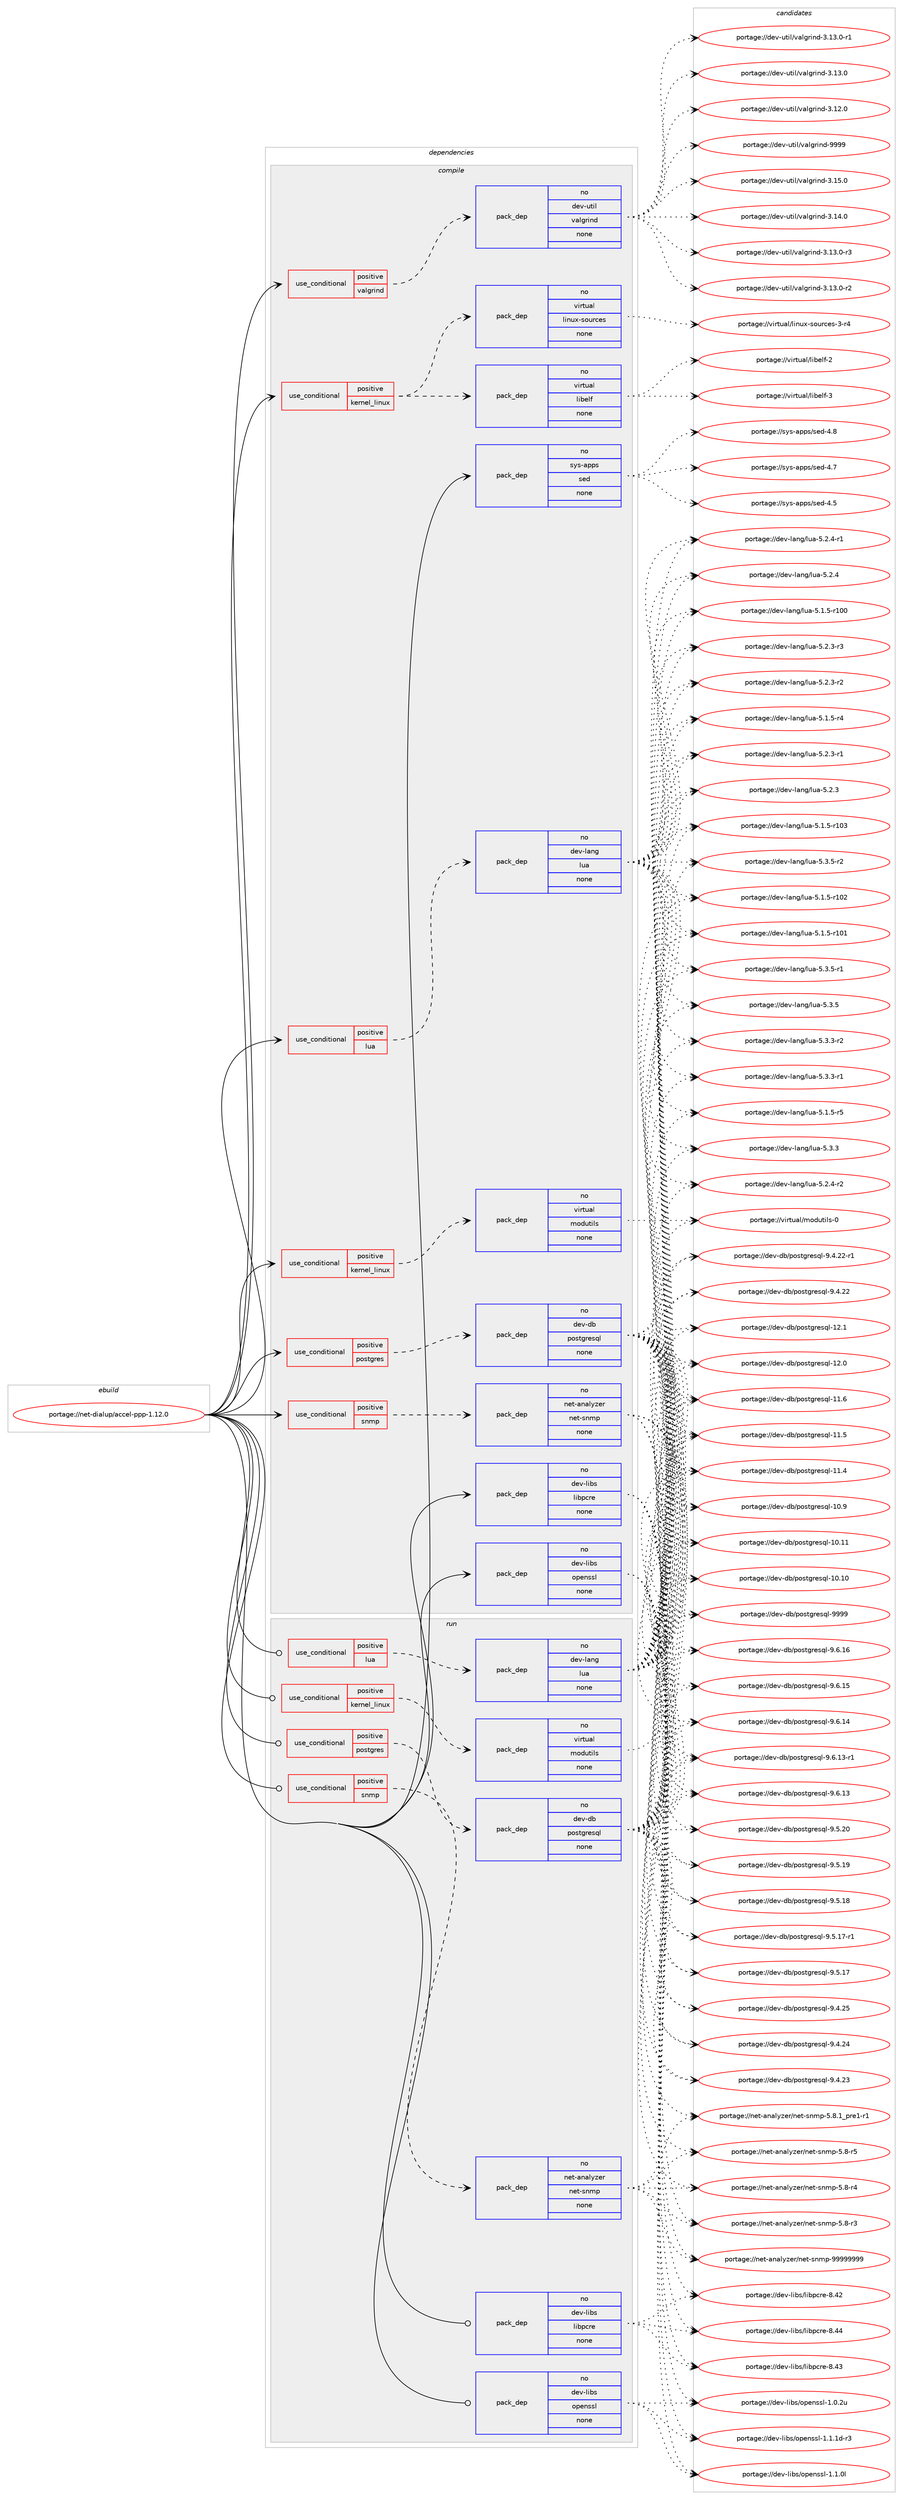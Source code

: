 digraph prolog {

# *************
# Graph options
# *************

newrank=true;
concentrate=true;
compound=true;
graph [rankdir=LR,fontname=Helvetica,fontsize=10,ranksep=1.5];#, ranksep=2.5, nodesep=0.2];
edge  [arrowhead=vee];
node  [fontname=Helvetica,fontsize=10];

# **********
# The ebuild
# **********

subgraph cluster_leftcol {
color=gray;
rank=same;
label=<<i>ebuild</i>>;
id [label="portage://net-dialup/accel-ppp-1.12.0", color=red, width=4, href="../net-dialup/accel-ppp-1.12.0.svg"];
}

# ****************
# The dependencies
# ****************

subgraph cluster_midcol {
color=gray;
label=<<i>dependencies</i>>;
subgraph cluster_compile {
fillcolor="#eeeeee";
style=filled;
label=<<i>compile</i>>;
subgraph cond33317 {
dependency149673 [label=<<TABLE BORDER="0" CELLBORDER="1" CELLSPACING="0" CELLPADDING="4"><TR><TD ROWSPAN="3" CELLPADDING="10">use_conditional</TD></TR><TR><TD>positive</TD></TR><TR><TD>kernel_linux</TD></TR></TABLE>>, shape=none, color=red];
subgraph pack113904 {
dependency149674 [label=<<TABLE BORDER="0" CELLBORDER="1" CELLSPACING="0" CELLPADDING="4" WIDTH="220"><TR><TD ROWSPAN="6" CELLPADDING="30">pack_dep</TD></TR><TR><TD WIDTH="110">no</TD></TR><TR><TD>virtual</TD></TR><TR><TD>linux-sources</TD></TR><TR><TD>none</TD></TR><TR><TD></TD></TR></TABLE>>, shape=none, color=blue];
}
dependency149673:e -> dependency149674:w [weight=20,style="dashed",arrowhead="vee"];
subgraph pack113905 {
dependency149675 [label=<<TABLE BORDER="0" CELLBORDER="1" CELLSPACING="0" CELLPADDING="4" WIDTH="220"><TR><TD ROWSPAN="6" CELLPADDING="30">pack_dep</TD></TR><TR><TD WIDTH="110">no</TD></TR><TR><TD>virtual</TD></TR><TR><TD>libelf</TD></TR><TR><TD>none</TD></TR><TR><TD></TD></TR></TABLE>>, shape=none, color=blue];
}
dependency149673:e -> dependency149675:w [weight=20,style="dashed",arrowhead="vee"];
}
id:e -> dependency149673:w [weight=20,style="solid",arrowhead="vee"];
subgraph cond33318 {
dependency149676 [label=<<TABLE BORDER="0" CELLBORDER="1" CELLSPACING="0" CELLPADDING="4"><TR><TD ROWSPAN="3" CELLPADDING="10">use_conditional</TD></TR><TR><TD>positive</TD></TR><TR><TD>kernel_linux</TD></TR></TABLE>>, shape=none, color=red];
subgraph pack113906 {
dependency149677 [label=<<TABLE BORDER="0" CELLBORDER="1" CELLSPACING="0" CELLPADDING="4" WIDTH="220"><TR><TD ROWSPAN="6" CELLPADDING="30">pack_dep</TD></TR><TR><TD WIDTH="110">no</TD></TR><TR><TD>virtual</TD></TR><TR><TD>modutils</TD></TR><TR><TD>none</TD></TR><TR><TD></TD></TR></TABLE>>, shape=none, color=blue];
}
dependency149676:e -> dependency149677:w [weight=20,style="dashed",arrowhead="vee"];
}
id:e -> dependency149676:w [weight=20,style="solid",arrowhead="vee"];
subgraph cond33319 {
dependency149678 [label=<<TABLE BORDER="0" CELLBORDER="1" CELLSPACING="0" CELLPADDING="4"><TR><TD ROWSPAN="3" CELLPADDING="10">use_conditional</TD></TR><TR><TD>positive</TD></TR><TR><TD>lua</TD></TR></TABLE>>, shape=none, color=red];
subgraph pack113907 {
dependency149679 [label=<<TABLE BORDER="0" CELLBORDER="1" CELLSPACING="0" CELLPADDING="4" WIDTH="220"><TR><TD ROWSPAN="6" CELLPADDING="30">pack_dep</TD></TR><TR><TD WIDTH="110">no</TD></TR><TR><TD>dev-lang</TD></TR><TR><TD>lua</TD></TR><TR><TD>none</TD></TR><TR><TD></TD></TR></TABLE>>, shape=none, color=blue];
}
dependency149678:e -> dependency149679:w [weight=20,style="dashed",arrowhead="vee"];
}
id:e -> dependency149678:w [weight=20,style="solid",arrowhead="vee"];
subgraph cond33320 {
dependency149680 [label=<<TABLE BORDER="0" CELLBORDER="1" CELLSPACING="0" CELLPADDING="4"><TR><TD ROWSPAN="3" CELLPADDING="10">use_conditional</TD></TR><TR><TD>positive</TD></TR><TR><TD>postgres</TD></TR></TABLE>>, shape=none, color=red];
subgraph pack113908 {
dependency149681 [label=<<TABLE BORDER="0" CELLBORDER="1" CELLSPACING="0" CELLPADDING="4" WIDTH="220"><TR><TD ROWSPAN="6" CELLPADDING="30">pack_dep</TD></TR><TR><TD WIDTH="110">no</TD></TR><TR><TD>dev-db</TD></TR><TR><TD>postgresql</TD></TR><TR><TD>none</TD></TR><TR><TD></TD></TR></TABLE>>, shape=none, color=blue];
}
dependency149680:e -> dependency149681:w [weight=20,style="dashed",arrowhead="vee"];
}
id:e -> dependency149680:w [weight=20,style="solid",arrowhead="vee"];
subgraph cond33321 {
dependency149682 [label=<<TABLE BORDER="0" CELLBORDER="1" CELLSPACING="0" CELLPADDING="4"><TR><TD ROWSPAN="3" CELLPADDING="10">use_conditional</TD></TR><TR><TD>positive</TD></TR><TR><TD>snmp</TD></TR></TABLE>>, shape=none, color=red];
subgraph pack113909 {
dependency149683 [label=<<TABLE BORDER="0" CELLBORDER="1" CELLSPACING="0" CELLPADDING="4" WIDTH="220"><TR><TD ROWSPAN="6" CELLPADDING="30">pack_dep</TD></TR><TR><TD WIDTH="110">no</TD></TR><TR><TD>net-analyzer</TD></TR><TR><TD>net-snmp</TD></TR><TR><TD>none</TD></TR><TR><TD></TD></TR></TABLE>>, shape=none, color=blue];
}
dependency149682:e -> dependency149683:w [weight=20,style="dashed",arrowhead="vee"];
}
id:e -> dependency149682:w [weight=20,style="solid",arrowhead="vee"];
subgraph cond33322 {
dependency149684 [label=<<TABLE BORDER="0" CELLBORDER="1" CELLSPACING="0" CELLPADDING="4"><TR><TD ROWSPAN="3" CELLPADDING="10">use_conditional</TD></TR><TR><TD>positive</TD></TR><TR><TD>valgrind</TD></TR></TABLE>>, shape=none, color=red];
subgraph pack113910 {
dependency149685 [label=<<TABLE BORDER="0" CELLBORDER="1" CELLSPACING="0" CELLPADDING="4" WIDTH="220"><TR><TD ROWSPAN="6" CELLPADDING="30">pack_dep</TD></TR><TR><TD WIDTH="110">no</TD></TR><TR><TD>dev-util</TD></TR><TR><TD>valgrind</TD></TR><TR><TD>none</TD></TR><TR><TD></TD></TR></TABLE>>, shape=none, color=blue];
}
dependency149684:e -> dependency149685:w [weight=20,style="dashed",arrowhead="vee"];
}
id:e -> dependency149684:w [weight=20,style="solid",arrowhead="vee"];
subgraph pack113911 {
dependency149686 [label=<<TABLE BORDER="0" CELLBORDER="1" CELLSPACING="0" CELLPADDING="4" WIDTH="220"><TR><TD ROWSPAN="6" CELLPADDING="30">pack_dep</TD></TR><TR><TD WIDTH="110">no</TD></TR><TR><TD>dev-libs</TD></TR><TR><TD>libpcre</TD></TR><TR><TD>none</TD></TR><TR><TD></TD></TR></TABLE>>, shape=none, color=blue];
}
id:e -> dependency149686:w [weight=20,style="solid",arrowhead="vee"];
subgraph pack113912 {
dependency149687 [label=<<TABLE BORDER="0" CELLBORDER="1" CELLSPACING="0" CELLPADDING="4" WIDTH="220"><TR><TD ROWSPAN="6" CELLPADDING="30">pack_dep</TD></TR><TR><TD WIDTH="110">no</TD></TR><TR><TD>dev-libs</TD></TR><TR><TD>openssl</TD></TR><TR><TD>none</TD></TR><TR><TD></TD></TR></TABLE>>, shape=none, color=blue];
}
id:e -> dependency149687:w [weight=20,style="solid",arrowhead="vee"];
subgraph pack113913 {
dependency149688 [label=<<TABLE BORDER="0" CELLBORDER="1" CELLSPACING="0" CELLPADDING="4" WIDTH="220"><TR><TD ROWSPAN="6" CELLPADDING="30">pack_dep</TD></TR><TR><TD WIDTH="110">no</TD></TR><TR><TD>sys-apps</TD></TR><TR><TD>sed</TD></TR><TR><TD>none</TD></TR><TR><TD></TD></TR></TABLE>>, shape=none, color=blue];
}
id:e -> dependency149688:w [weight=20,style="solid",arrowhead="vee"];
}
subgraph cluster_compileandrun {
fillcolor="#eeeeee";
style=filled;
label=<<i>compile and run</i>>;
}
subgraph cluster_run {
fillcolor="#eeeeee";
style=filled;
label=<<i>run</i>>;
subgraph cond33323 {
dependency149689 [label=<<TABLE BORDER="0" CELLBORDER="1" CELLSPACING="0" CELLPADDING="4"><TR><TD ROWSPAN="3" CELLPADDING="10">use_conditional</TD></TR><TR><TD>positive</TD></TR><TR><TD>kernel_linux</TD></TR></TABLE>>, shape=none, color=red];
subgraph pack113914 {
dependency149690 [label=<<TABLE BORDER="0" CELLBORDER="1" CELLSPACING="0" CELLPADDING="4" WIDTH="220"><TR><TD ROWSPAN="6" CELLPADDING="30">pack_dep</TD></TR><TR><TD WIDTH="110">no</TD></TR><TR><TD>virtual</TD></TR><TR><TD>modutils</TD></TR><TR><TD>none</TD></TR><TR><TD></TD></TR></TABLE>>, shape=none, color=blue];
}
dependency149689:e -> dependency149690:w [weight=20,style="dashed",arrowhead="vee"];
}
id:e -> dependency149689:w [weight=20,style="solid",arrowhead="odot"];
subgraph cond33324 {
dependency149691 [label=<<TABLE BORDER="0" CELLBORDER="1" CELLSPACING="0" CELLPADDING="4"><TR><TD ROWSPAN="3" CELLPADDING="10">use_conditional</TD></TR><TR><TD>positive</TD></TR><TR><TD>lua</TD></TR></TABLE>>, shape=none, color=red];
subgraph pack113915 {
dependency149692 [label=<<TABLE BORDER="0" CELLBORDER="1" CELLSPACING="0" CELLPADDING="4" WIDTH="220"><TR><TD ROWSPAN="6" CELLPADDING="30">pack_dep</TD></TR><TR><TD WIDTH="110">no</TD></TR><TR><TD>dev-lang</TD></TR><TR><TD>lua</TD></TR><TR><TD>none</TD></TR><TR><TD></TD></TR></TABLE>>, shape=none, color=blue];
}
dependency149691:e -> dependency149692:w [weight=20,style="dashed",arrowhead="vee"];
}
id:e -> dependency149691:w [weight=20,style="solid",arrowhead="odot"];
subgraph cond33325 {
dependency149693 [label=<<TABLE BORDER="0" CELLBORDER="1" CELLSPACING="0" CELLPADDING="4"><TR><TD ROWSPAN="3" CELLPADDING="10">use_conditional</TD></TR><TR><TD>positive</TD></TR><TR><TD>postgres</TD></TR></TABLE>>, shape=none, color=red];
subgraph pack113916 {
dependency149694 [label=<<TABLE BORDER="0" CELLBORDER="1" CELLSPACING="0" CELLPADDING="4" WIDTH="220"><TR><TD ROWSPAN="6" CELLPADDING="30">pack_dep</TD></TR><TR><TD WIDTH="110">no</TD></TR><TR><TD>dev-db</TD></TR><TR><TD>postgresql</TD></TR><TR><TD>none</TD></TR><TR><TD></TD></TR></TABLE>>, shape=none, color=blue];
}
dependency149693:e -> dependency149694:w [weight=20,style="dashed",arrowhead="vee"];
}
id:e -> dependency149693:w [weight=20,style="solid",arrowhead="odot"];
subgraph cond33326 {
dependency149695 [label=<<TABLE BORDER="0" CELLBORDER="1" CELLSPACING="0" CELLPADDING="4"><TR><TD ROWSPAN="3" CELLPADDING="10">use_conditional</TD></TR><TR><TD>positive</TD></TR><TR><TD>snmp</TD></TR></TABLE>>, shape=none, color=red];
subgraph pack113917 {
dependency149696 [label=<<TABLE BORDER="0" CELLBORDER="1" CELLSPACING="0" CELLPADDING="4" WIDTH="220"><TR><TD ROWSPAN="6" CELLPADDING="30">pack_dep</TD></TR><TR><TD WIDTH="110">no</TD></TR><TR><TD>net-analyzer</TD></TR><TR><TD>net-snmp</TD></TR><TR><TD>none</TD></TR><TR><TD></TD></TR></TABLE>>, shape=none, color=blue];
}
dependency149695:e -> dependency149696:w [weight=20,style="dashed",arrowhead="vee"];
}
id:e -> dependency149695:w [weight=20,style="solid",arrowhead="odot"];
subgraph pack113918 {
dependency149697 [label=<<TABLE BORDER="0" CELLBORDER="1" CELLSPACING="0" CELLPADDING="4" WIDTH="220"><TR><TD ROWSPAN="6" CELLPADDING="30">pack_dep</TD></TR><TR><TD WIDTH="110">no</TD></TR><TR><TD>dev-libs</TD></TR><TR><TD>libpcre</TD></TR><TR><TD>none</TD></TR><TR><TD></TD></TR></TABLE>>, shape=none, color=blue];
}
id:e -> dependency149697:w [weight=20,style="solid",arrowhead="odot"];
subgraph pack113919 {
dependency149698 [label=<<TABLE BORDER="0" CELLBORDER="1" CELLSPACING="0" CELLPADDING="4" WIDTH="220"><TR><TD ROWSPAN="6" CELLPADDING="30">pack_dep</TD></TR><TR><TD WIDTH="110">no</TD></TR><TR><TD>dev-libs</TD></TR><TR><TD>openssl</TD></TR><TR><TD>none</TD></TR><TR><TD></TD></TR></TABLE>>, shape=none, color=blue];
}
id:e -> dependency149698:w [weight=20,style="solid",arrowhead="odot"];
}
}

# **************
# The candidates
# **************

subgraph cluster_choices {
rank=same;
color=gray;
label=<<i>candidates</i>>;

subgraph choice113904 {
color=black;
nodesep=1;
choice1181051141161179710847108105110117120451151111171149910111545514511452 [label="portage://virtual/linux-sources-3-r4", color=red, width=4,href="../virtual/linux-sources-3-r4.svg"];
dependency149674:e -> choice1181051141161179710847108105110117120451151111171149910111545514511452:w [style=dotted,weight="100"];
}
subgraph choice113905 {
color=black;
nodesep=1;
choice1181051141161179710847108105981011081024551 [label="portage://virtual/libelf-3", color=red, width=4,href="../virtual/libelf-3.svg"];
choice1181051141161179710847108105981011081024550 [label="portage://virtual/libelf-2", color=red, width=4,href="../virtual/libelf-2.svg"];
dependency149675:e -> choice1181051141161179710847108105981011081024551:w [style=dotted,weight="100"];
dependency149675:e -> choice1181051141161179710847108105981011081024550:w [style=dotted,weight="100"];
}
subgraph choice113906 {
color=black;
nodesep=1;
choice11810511411611797108471091111001171161051081154548 [label="portage://virtual/modutils-0", color=red, width=4,href="../virtual/modutils-0.svg"];
dependency149677:e -> choice11810511411611797108471091111001171161051081154548:w [style=dotted,weight="100"];
}
subgraph choice113907 {
color=black;
nodesep=1;
choice100101118451089711010347108117974553465146534511450 [label="portage://dev-lang/lua-5.3.5-r2", color=red, width=4,href="../dev-lang/lua-5.3.5-r2.svg"];
choice100101118451089711010347108117974553465146534511449 [label="portage://dev-lang/lua-5.3.5-r1", color=red, width=4,href="../dev-lang/lua-5.3.5-r1.svg"];
choice10010111845108971101034710811797455346514653 [label="portage://dev-lang/lua-5.3.5", color=red, width=4,href="../dev-lang/lua-5.3.5.svg"];
choice100101118451089711010347108117974553465146514511450 [label="portage://dev-lang/lua-5.3.3-r2", color=red, width=4,href="../dev-lang/lua-5.3.3-r2.svg"];
choice100101118451089711010347108117974553465146514511449 [label="portage://dev-lang/lua-5.3.3-r1", color=red, width=4,href="../dev-lang/lua-5.3.3-r1.svg"];
choice10010111845108971101034710811797455346514651 [label="portage://dev-lang/lua-5.3.3", color=red, width=4,href="../dev-lang/lua-5.3.3.svg"];
choice100101118451089711010347108117974553465046524511450 [label="portage://dev-lang/lua-5.2.4-r2", color=red, width=4,href="../dev-lang/lua-5.2.4-r2.svg"];
choice100101118451089711010347108117974553465046524511449 [label="portage://dev-lang/lua-5.2.4-r1", color=red, width=4,href="../dev-lang/lua-5.2.4-r1.svg"];
choice10010111845108971101034710811797455346504652 [label="portage://dev-lang/lua-5.2.4", color=red, width=4,href="../dev-lang/lua-5.2.4.svg"];
choice100101118451089711010347108117974553465046514511451 [label="portage://dev-lang/lua-5.2.3-r3", color=red, width=4,href="../dev-lang/lua-5.2.3-r3.svg"];
choice100101118451089711010347108117974553465046514511450 [label="portage://dev-lang/lua-5.2.3-r2", color=red, width=4,href="../dev-lang/lua-5.2.3-r2.svg"];
choice100101118451089711010347108117974553465046514511449 [label="portage://dev-lang/lua-5.2.3-r1", color=red, width=4,href="../dev-lang/lua-5.2.3-r1.svg"];
choice10010111845108971101034710811797455346504651 [label="portage://dev-lang/lua-5.2.3", color=red, width=4,href="../dev-lang/lua-5.2.3.svg"];
choice100101118451089711010347108117974553464946534511453 [label="portage://dev-lang/lua-5.1.5-r5", color=red, width=4,href="../dev-lang/lua-5.1.5-r5.svg"];
choice100101118451089711010347108117974553464946534511452 [label="portage://dev-lang/lua-5.1.5-r4", color=red, width=4,href="../dev-lang/lua-5.1.5-r4.svg"];
choice1001011184510897110103471081179745534649465345114494851 [label="portage://dev-lang/lua-5.1.5-r103", color=red, width=4,href="../dev-lang/lua-5.1.5-r103.svg"];
choice1001011184510897110103471081179745534649465345114494850 [label="portage://dev-lang/lua-5.1.5-r102", color=red, width=4,href="../dev-lang/lua-5.1.5-r102.svg"];
choice1001011184510897110103471081179745534649465345114494849 [label="portage://dev-lang/lua-5.1.5-r101", color=red, width=4,href="../dev-lang/lua-5.1.5-r101.svg"];
choice1001011184510897110103471081179745534649465345114494848 [label="portage://dev-lang/lua-5.1.5-r100", color=red, width=4,href="../dev-lang/lua-5.1.5-r100.svg"];
dependency149679:e -> choice100101118451089711010347108117974553465146534511450:w [style=dotted,weight="100"];
dependency149679:e -> choice100101118451089711010347108117974553465146534511449:w [style=dotted,weight="100"];
dependency149679:e -> choice10010111845108971101034710811797455346514653:w [style=dotted,weight="100"];
dependency149679:e -> choice100101118451089711010347108117974553465146514511450:w [style=dotted,weight="100"];
dependency149679:e -> choice100101118451089711010347108117974553465146514511449:w [style=dotted,weight="100"];
dependency149679:e -> choice10010111845108971101034710811797455346514651:w [style=dotted,weight="100"];
dependency149679:e -> choice100101118451089711010347108117974553465046524511450:w [style=dotted,weight="100"];
dependency149679:e -> choice100101118451089711010347108117974553465046524511449:w [style=dotted,weight="100"];
dependency149679:e -> choice10010111845108971101034710811797455346504652:w [style=dotted,weight="100"];
dependency149679:e -> choice100101118451089711010347108117974553465046514511451:w [style=dotted,weight="100"];
dependency149679:e -> choice100101118451089711010347108117974553465046514511450:w [style=dotted,weight="100"];
dependency149679:e -> choice100101118451089711010347108117974553465046514511449:w [style=dotted,weight="100"];
dependency149679:e -> choice10010111845108971101034710811797455346504651:w [style=dotted,weight="100"];
dependency149679:e -> choice100101118451089711010347108117974553464946534511453:w [style=dotted,weight="100"];
dependency149679:e -> choice100101118451089711010347108117974553464946534511452:w [style=dotted,weight="100"];
dependency149679:e -> choice1001011184510897110103471081179745534649465345114494851:w [style=dotted,weight="100"];
dependency149679:e -> choice1001011184510897110103471081179745534649465345114494850:w [style=dotted,weight="100"];
dependency149679:e -> choice1001011184510897110103471081179745534649465345114494849:w [style=dotted,weight="100"];
dependency149679:e -> choice1001011184510897110103471081179745534649465345114494848:w [style=dotted,weight="100"];
}
subgraph choice113908 {
color=black;
nodesep=1;
choice1001011184510098471121111151161031141011151131084557575757 [label="portage://dev-db/postgresql-9999", color=red, width=4,href="../dev-db/postgresql-9999.svg"];
choice10010111845100984711211111511610311410111511310845574654464954 [label="portage://dev-db/postgresql-9.6.16", color=red, width=4,href="../dev-db/postgresql-9.6.16.svg"];
choice10010111845100984711211111511610311410111511310845574654464953 [label="portage://dev-db/postgresql-9.6.15", color=red, width=4,href="../dev-db/postgresql-9.6.15.svg"];
choice10010111845100984711211111511610311410111511310845574654464952 [label="portage://dev-db/postgresql-9.6.14", color=red, width=4,href="../dev-db/postgresql-9.6.14.svg"];
choice100101118451009847112111115116103114101115113108455746544649514511449 [label="portage://dev-db/postgresql-9.6.13-r1", color=red, width=4,href="../dev-db/postgresql-9.6.13-r1.svg"];
choice10010111845100984711211111511610311410111511310845574654464951 [label="portage://dev-db/postgresql-9.6.13", color=red, width=4,href="../dev-db/postgresql-9.6.13.svg"];
choice10010111845100984711211111511610311410111511310845574653465048 [label="portage://dev-db/postgresql-9.5.20", color=red, width=4,href="../dev-db/postgresql-9.5.20.svg"];
choice10010111845100984711211111511610311410111511310845574653464957 [label="portage://dev-db/postgresql-9.5.19", color=red, width=4,href="../dev-db/postgresql-9.5.19.svg"];
choice10010111845100984711211111511610311410111511310845574653464956 [label="portage://dev-db/postgresql-9.5.18", color=red, width=4,href="../dev-db/postgresql-9.5.18.svg"];
choice100101118451009847112111115116103114101115113108455746534649554511449 [label="portage://dev-db/postgresql-9.5.17-r1", color=red, width=4,href="../dev-db/postgresql-9.5.17-r1.svg"];
choice10010111845100984711211111511610311410111511310845574653464955 [label="portage://dev-db/postgresql-9.5.17", color=red, width=4,href="../dev-db/postgresql-9.5.17.svg"];
choice10010111845100984711211111511610311410111511310845574652465053 [label="portage://dev-db/postgresql-9.4.25", color=red, width=4,href="../dev-db/postgresql-9.4.25.svg"];
choice10010111845100984711211111511610311410111511310845574652465052 [label="portage://dev-db/postgresql-9.4.24", color=red, width=4,href="../dev-db/postgresql-9.4.24.svg"];
choice10010111845100984711211111511610311410111511310845574652465051 [label="portage://dev-db/postgresql-9.4.23", color=red, width=4,href="../dev-db/postgresql-9.4.23.svg"];
choice100101118451009847112111115116103114101115113108455746524650504511449 [label="portage://dev-db/postgresql-9.4.22-r1", color=red, width=4,href="../dev-db/postgresql-9.4.22-r1.svg"];
choice10010111845100984711211111511610311410111511310845574652465050 [label="portage://dev-db/postgresql-9.4.22", color=red, width=4,href="../dev-db/postgresql-9.4.22.svg"];
choice1001011184510098471121111151161031141011151131084549504649 [label="portage://dev-db/postgresql-12.1", color=red, width=4,href="../dev-db/postgresql-12.1.svg"];
choice1001011184510098471121111151161031141011151131084549504648 [label="portage://dev-db/postgresql-12.0", color=red, width=4,href="../dev-db/postgresql-12.0.svg"];
choice1001011184510098471121111151161031141011151131084549494654 [label="portage://dev-db/postgresql-11.6", color=red, width=4,href="../dev-db/postgresql-11.6.svg"];
choice1001011184510098471121111151161031141011151131084549494653 [label="portage://dev-db/postgresql-11.5", color=red, width=4,href="../dev-db/postgresql-11.5.svg"];
choice1001011184510098471121111151161031141011151131084549494652 [label="portage://dev-db/postgresql-11.4", color=red, width=4,href="../dev-db/postgresql-11.4.svg"];
choice1001011184510098471121111151161031141011151131084549484657 [label="portage://dev-db/postgresql-10.9", color=red, width=4,href="../dev-db/postgresql-10.9.svg"];
choice100101118451009847112111115116103114101115113108454948464949 [label="portage://dev-db/postgresql-10.11", color=red, width=4,href="../dev-db/postgresql-10.11.svg"];
choice100101118451009847112111115116103114101115113108454948464948 [label="portage://dev-db/postgresql-10.10", color=red, width=4,href="../dev-db/postgresql-10.10.svg"];
dependency149681:e -> choice1001011184510098471121111151161031141011151131084557575757:w [style=dotted,weight="100"];
dependency149681:e -> choice10010111845100984711211111511610311410111511310845574654464954:w [style=dotted,weight="100"];
dependency149681:e -> choice10010111845100984711211111511610311410111511310845574654464953:w [style=dotted,weight="100"];
dependency149681:e -> choice10010111845100984711211111511610311410111511310845574654464952:w [style=dotted,weight="100"];
dependency149681:e -> choice100101118451009847112111115116103114101115113108455746544649514511449:w [style=dotted,weight="100"];
dependency149681:e -> choice10010111845100984711211111511610311410111511310845574654464951:w [style=dotted,weight="100"];
dependency149681:e -> choice10010111845100984711211111511610311410111511310845574653465048:w [style=dotted,weight="100"];
dependency149681:e -> choice10010111845100984711211111511610311410111511310845574653464957:w [style=dotted,weight="100"];
dependency149681:e -> choice10010111845100984711211111511610311410111511310845574653464956:w [style=dotted,weight="100"];
dependency149681:e -> choice100101118451009847112111115116103114101115113108455746534649554511449:w [style=dotted,weight="100"];
dependency149681:e -> choice10010111845100984711211111511610311410111511310845574653464955:w [style=dotted,weight="100"];
dependency149681:e -> choice10010111845100984711211111511610311410111511310845574652465053:w [style=dotted,weight="100"];
dependency149681:e -> choice10010111845100984711211111511610311410111511310845574652465052:w [style=dotted,weight="100"];
dependency149681:e -> choice10010111845100984711211111511610311410111511310845574652465051:w [style=dotted,weight="100"];
dependency149681:e -> choice100101118451009847112111115116103114101115113108455746524650504511449:w [style=dotted,weight="100"];
dependency149681:e -> choice10010111845100984711211111511610311410111511310845574652465050:w [style=dotted,weight="100"];
dependency149681:e -> choice1001011184510098471121111151161031141011151131084549504649:w [style=dotted,weight="100"];
dependency149681:e -> choice1001011184510098471121111151161031141011151131084549504648:w [style=dotted,weight="100"];
dependency149681:e -> choice1001011184510098471121111151161031141011151131084549494654:w [style=dotted,weight="100"];
dependency149681:e -> choice1001011184510098471121111151161031141011151131084549494653:w [style=dotted,weight="100"];
dependency149681:e -> choice1001011184510098471121111151161031141011151131084549494652:w [style=dotted,weight="100"];
dependency149681:e -> choice1001011184510098471121111151161031141011151131084549484657:w [style=dotted,weight="100"];
dependency149681:e -> choice100101118451009847112111115116103114101115113108454948464949:w [style=dotted,weight="100"];
dependency149681:e -> choice100101118451009847112111115116103114101115113108454948464948:w [style=dotted,weight="100"];
}
subgraph choice113909 {
color=black;
nodesep=1;
choice1101011164597110971081211221011144711010111645115110109112455757575757575757 [label="portage://net-analyzer/net-snmp-99999999", color=red, width=4,href="../net-analyzer/net-snmp-99999999.svg"];
choice110101116459711097108121122101114471101011164511511010911245534656464995112114101494511449 [label="portage://net-analyzer/net-snmp-5.8.1_pre1-r1", color=red, width=4,href="../net-analyzer/net-snmp-5.8.1_pre1-r1.svg"];
choice1101011164597110971081211221011144711010111645115110109112455346564511453 [label="portage://net-analyzer/net-snmp-5.8-r5", color=red, width=4,href="../net-analyzer/net-snmp-5.8-r5.svg"];
choice1101011164597110971081211221011144711010111645115110109112455346564511452 [label="portage://net-analyzer/net-snmp-5.8-r4", color=red, width=4,href="../net-analyzer/net-snmp-5.8-r4.svg"];
choice1101011164597110971081211221011144711010111645115110109112455346564511451 [label="portage://net-analyzer/net-snmp-5.8-r3", color=red, width=4,href="../net-analyzer/net-snmp-5.8-r3.svg"];
dependency149683:e -> choice1101011164597110971081211221011144711010111645115110109112455757575757575757:w [style=dotted,weight="100"];
dependency149683:e -> choice110101116459711097108121122101114471101011164511511010911245534656464995112114101494511449:w [style=dotted,weight="100"];
dependency149683:e -> choice1101011164597110971081211221011144711010111645115110109112455346564511453:w [style=dotted,weight="100"];
dependency149683:e -> choice1101011164597110971081211221011144711010111645115110109112455346564511452:w [style=dotted,weight="100"];
dependency149683:e -> choice1101011164597110971081211221011144711010111645115110109112455346564511451:w [style=dotted,weight="100"];
}
subgraph choice113910 {
color=black;
nodesep=1;
choice1001011184511711610510847118971081031141051101004557575757 [label="portage://dev-util/valgrind-9999", color=red, width=4,href="../dev-util/valgrind-9999.svg"];
choice10010111845117116105108471189710810311410511010045514649534648 [label="portage://dev-util/valgrind-3.15.0", color=red, width=4,href="../dev-util/valgrind-3.15.0.svg"];
choice10010111845117116105108471189710810311410511010045514649524648 [label="portage://dev-util/valgrind-3.14.0", color=red, width=4,href="../dev-util/valgrind-3.14.0.svg"];
choice100101118451171161051084711897108103114105110100455146495146484511451 [label="portage://dev-util/valgrind-3.13.0-r3", color=red, width=4,href="../dev-util/valgrind-3.13.0-r3.svg"];
choice100101118451171161051084711897108103114105110100455146495146484511450 [label="portage://dev-util/valgrind-3.13.0-r2", color=red, width=4,href="../dev-util/valgrind-3.13.0-r2.svg"];
choice100101118451171161051084711897108103114105110100455146495146484511449 [label="portage://dev-util/valgrind-3.13.0-r1", color=red, width=4,href="../dev-util/valgrind-3.13.0-r1.svg"];
choice10010111845117116105108471189710810311410511010045514649514648 [label="portage://dev-util/valgrind-3.13.0", color=red, width=4,href="../dev-util/valgrind-3.13.0.svg"];
choice10010111845117116105108471189710810311410511010045514649504648 [label="portage://dev-util/valgrind-3.12.0", color=red, width=4,href="../dev-util/valgrind-3.12.0.svg"];
dependency149685:e -> choice1001011184511711610510847118971081031141051101004557575757:w [style=dotted,weight="100"];
dependency149685:e -> choice10010111845117116105108471189710810311410511010045514649534648:w [style=dotted,weight="100"];
dependency149685:e -> choice10010111845117116105108471189710810311410511010045514649524648:w [style=dotted,weight="100"];
dependency149685:e -> choice100101118451171161051084711897108103114105110100455146495146484511451:w [style=dotted,weight="100"];
dependency149685:e -> choice100101118451171161051084711897108103114105110100455146495146484511450:w [style=dotted,weight="100"];
dependency149685:e -> choice100101118451171161051084711897108103114105110100455146495146484511449:w [style=dotted,weight="100"];
dependency149685:e -> choice10010111845117116105108471189710810311410511010045514649514648:w [style=dotted,weight="100"];
dependency149685:e -> choice10010111845117116105108471189710810311410511010045514649504648:w [style=dotted,weight="100"];
}
subgraph choice113911 {
color=black;
nodesep=1;
choice10010111845108105981154710810598112991141014556465252 [label="portage://dev-libs/libpcre-8.44", color=red, width=4,href="../dev-libs/libpcre-8.44.svg"];
choice10010111845108105981154710810598112991141014556465251 [label="portage://dev-libs/libpcre-8.43", color=red, width=4,href="../dev-libs/libpcre-8.43.svg"];
choice10010111845108105981154710810598112991141014556465250 [label="portage://dev-libs/libpcre-8.42", color=red, width=4,href="../dev-libs/libpcre-8.42.svg"];
dependency149686:e -> choice10010111845108105981154710810598112991141014556465252:w [style=dotted,weight="100"];
dependency149686:e -> choice10010111845108105981154710810598112991141014556465251:w [style=dotted,weight="100"];
dependency149686:e -> choice10010111845108105981154710810598112991141014556465250:w [style=dotted,weight="100"];
}
subgraph choice113912 {
color=black;
nodesep=1;
choice1001011184510810598115471111121011101151151084549464946491004511451 [label="portage://dev-libs/openssl-1.1.1d-r3", color=red, width=4,href="../dev-libs/openssl-1.1.1d-r3.svg"];
choice100101118451081059811547111112101110115115108454946494648108 [label="portage://dev-libs/openssl-1.1.0l", color=red, width=4,href="../dev-libs/openssl-1.1.0l.svg"];
choice100101118451081059811547111112101110115115108454946484650117 [label="portage://dev-libs/openssl-1.0.2u", color=red, width=4,href="../dev-libs/openssl-1.0.2u.svg"];
dependency149687:e -> choice1001011184510810598115471111121011101151151084549464946491004511451:w [style=dotted,weight="100"];
dependency149687:e -> choice100101118451081059811547111112101110115115108454946494648108:w [style=dotted,weight="100"];
dependency149687:e -> choice100101118451081059811547111112101110115115108454946484650117:w [style=dotted,weight="100"];
}
subgraph choice113913 {
color=black;
nodesep=1;
choice11512111545971121121154711510110045524656 [label="portage://sys-apps/sed-4.8", color=red, width=4,href="../sys-apps/sed-4.8.svg"];
choice11512111545971121121154711510110045524655 [label="portage://sys-apps/sed-4.7", color=red, width=4,href="../sys-apps/sed-4.7.svg"];
choice11512111545971121121154711510110045524653 [label="portage://sys-apps/sed-4.5", color=red, width=4,href="../sys-apps/sed-4.5.svg"];
dependency149688:e -> choice11512111545971121121154711510110045524656:w [style=dotted,weight="100"];
dependency149688:e -> choice11512111545971121121154711510110045524655:w [style=dotted,weight="100"];
dependency149688:e -> choice11512111545971121121154711510110045524653:w [style=dotted,weight="100"];
}
subgraph choice113914 {
color=black;
nodesep=1;
choice11810511411611797108471091111001171161051081154548 [label="portage://virtual/modutils-0", color=red, width=4,href="../virtual/modutils-0.svg"];
dependency149690:e -> choice11810511411611797108471091111001171161051081154548:w [style=dotted,weight="100"];
}
subgraph choice113915 {
color=black;
nodesep=1;
choice100101118451089711010347108117974553465146534511450 [label="portage://dev-lang/lua-5.3.5-r2", color=red, width=4,href="../dev-lang/lua-5.3.5-r2.svg"];
choice100101118451089711010347108117974553465146534511449 [label="portage://dev-lang/lua-5.3.5-r1", color=red, width=4,href="../dev-lang/lua-5.3.5-r1.svg"];
choice10010111845108971101034710811797455346514653 [label="portage://dev-lang/lua-5.3.5", color=red, width=4,href="../dev-lang/lua-5.3.5.svg"];
choice100101118451089711010347108117974553465146514511450 [label="portage://dev-lang/lua-5.3.3-r2", color=red, width=4,href="../dev-lang/lua-5.3.3-r2.svg"];
choice100101118451089711010347108117974553465146514511449 [label="portage://dev-lang/lua-5.3.3-r1", color=red, width=4,href="../dev-lang/lua-5.3.3-r1.svg"];
choice10010111845108971101034710811797455346514651 [label="portage://dev-lang/lua-5.3.3", color=red, width=4,href="../dev-lang/lua-5.3.3.svg"];
choice100101118451089711010347108117974553465046524511450 [label="portage://dev-lang/lua-5.2.4-r2", color=red, width=4,href="../dev-lang/lua-5.2.4-r2.svg"];
choice100101118451089711010347108117974553465046524511449 [label="portage://dev-lang/lua-5.2.4-r1", color=red, width=4,href="../dev-lang/lua-5.2.4-r1.svg"];
choice10010111845108971101034710811797455346504652 [label="portage://dev-lang/lua-5.2.4", color=red, width=4,href="../dev-lang/lua-5.2.4.svg"];
choice100101118451089711010347108117974553465046514511451 [label="portage://dev-lang/lua-5.2.3-r3", color=red, width=4,href="../dev-lang/lua-5.2.3-r3.svg"];
choice100101118451089711010347108117974553465046514511450 [label="portage://dev-lang/lua-5.2.3-r2", color=red, width=4,href="../dev-lang/lua-5.2.3-r2.svg"];
choice100101118451089711010347108117974553465046514511449 [label="portage://dev-lang/lua-5.2.3-r1", color=red, width=4,href="../dev-lang/lua-5.2.3-r1.svg"];
choice10010111845108971101034710811797455346504651 [label="portage://dev-lang/lua-5.2.3", color=red, width=4,href="../dev-lang/lua-5.2.3.svg"];
choice100101118451089711010347108117974553464946534511453 [label="portage://dev-lang/lua-5.1.5-r5", color=red, width=4,href="../dev-lang/lua-5.1.5-r5.svg"];
choice100101118451089711010347108117974553464946534511452 [label="portage://dev-lang/lua-5.1.5-r4", color=red, width=4,href="../dev-lang/lua-5.1.5-r4.svg"];
choice1001011184510897110103471081179745534649465345114494851 [label="portage://dev-lang/lua-5.1.5-r103", color=red, width=4,href="../dev-lang/lua-5.1.5-r103.svg"];
choice1001011184510897110103471081179745534649465345114494850 [label="portage://dev-lang/lua-5.1.5-r102", color=red, width=4,href="../dev-lang/lua-5.1.5-r102.svg"];
choice1001011184510897110103471081179745534649465345114494849 [label="portage://dev-lang/lua-5.1.5-r101", color=red, width=4,href="../dev-lang/lua-5.1.5-r101.svg"];
choice1001011184510897110103471081179745534649465345114494848 [label="portage://dev-lang/lua-5.1.5-r100", color=red, width=4,href="../dev-lang/lua-5.1.5-r100.svg"];
dependency149692:e -> choice100101118451089711010347108117974553465146534511450:w [style=dotted,weight="100"];
dependency149692:e -> choice100101118451089711010347108117974553465146534511449:w [style=dotted,weight="100"];
dependency149692:e -> choice10010111845108971101034710811797455346514653:w [style=dotted,weight="100"];
dependency149692:e -> choice100101118451089711010347108117974553465146514511450:w [style=dotted,weight="100"];
dependency149692:e -> choice100101118451089711010347108117974553465146514511449:w [style=dotted,weight="100"];
dependency149692:e -> choice10010111845108971101034710811797455346514651:w [style=dotted,weight="100"];
dependency149692:e -> choice100101118451089711010347108117974553465046524511450:w [style=dotted,weight="100"];
dependency149692:e -> choice100101118451089711010347108117974553465046524511449:w [style=dotted,weight="100"];
dependency149692:e -> choice10010111845108971101034710811797455346504652:w [style=dotted,weight="100"];
dependency149692:e -> choice100101118451089711010347108117974553465046514511451:w [style=dotted,weight="100"];
dependency149692:e -> choice100101118451089711010347108117974553465046514511450:w [style=dotted,weight="100"];
dependency149692:e -> choice100101118451089711010347108117974553465046514511449:w [style=dotted,weight="100"];
dependency149692:e -> choice10010111845108971101034710811797455346504651:w [style=dotted,weight="100"];
dependency149692:e -> choice100101118451089711010347108117974553464946534511453:w [style=dotted,weight="100"];
dependency149692:e -> choice100101118451089711010347108117974553464946534511452:w [style=dotted,weight="100"];
dependency149692:e -> choice1001011184510897110103471081179745534649465345114494851:w [style=dotted,weight="100"];
dependency149692:e -> choice1001011184510897110103471081179745534649465345114494850:w [style=dotted,weight="100"];
dependency149692:e -> choice1001011184510897110103471081179745534649465345114494849:w [style=dotted,weight="100"];
dependency149692:e -> choice1001011184510897110103471081179745534649465345114494848:w [style=dotted,weight="100"];
}
subgraph choice113916 {
color=black;
nodesep=1;
choice1001011184510098471121111151161031141011151131084557575757 [label="portage://dev-db/postgresql-9999", color=red, width=4,href="../dev-db/postgresql-9999.svg"];
choice10010111845100984711211111511610311410111511310845574654464954 [label="portage://dev-db/postgresql-9.6.16", color=red, width=4,href="../dev-db/postgresql-9.6.16.svg"];
choice10010111845100984711211111511610311410111511310845574654464953 [label="portage://dev-db/postgresql-9.6.15", color=red, width=4,href="../dev-db/postgresql-9.6.15.svg"];
choice10010111845100984711211111511610311410111511310845574654464952 [label="portage://dev-db/postgresql-9.6.14", color=red, width=4,href="../dev-db/postgresql-9.6.14.svg"];
choice100101118451009847112111115116103114101115113108455746544649514511449 [label="portage://dev-db/postgresql-9.6.13-r1", color=red, width=4,href="../dev-db/postgresql-9.6.13-r1.svg"];
choice10010111845100984711211111511610311410111511310845574654464951 [label="portage://dev-db/postgresql-9.6.13", color=red, width=4,href="../dev-db/postgresql-9.6.13.svg"];
choice10010111845100984711211111511610311410111511310845574653465048 [label="portage://dev-db/postgresql-9.5.20", color=red, width=4,href="../dev-db/postgresql-9.5.20.svg"];
choice10010111845100984711211111511610311410111511310845574653464957 [label="portage://dev-db/postgresql-9.5.19", color=red, width=4,href="../dev-db/postgresql-9.5.19.svg"];
choice10010111845100984711211111511610311410111511310845574653464956 [label="portage://dev-db/postgresql-9.5.18", color=red, width=4,href="../dev-db/postgresql-9.5.18.svg"];
choice100101118451009847112111115116103114101115113108455746534649554511449 [label="portage://dev-db/postgresql-9.5.17-r1", color=red, width=4,href="../dev-db/postgresql-9.5.17-r1.svg"];
choice10010111845100984711211111511610311410111511310845574653464955 [label="portage://dev-db/postgresql-9.5.17", color=red, width=4,href="../dev-db/postgresql-9.5.17.svg"];
choice10010111845100984711211111511610311410111511310845574652465053 [label="portage://dev-db/postgresql-9.4.25", color=red, width=4,href="../dev-db/postgresql-9.4.25.svg"];
choice10010111845100984711211111511610311410111511310845574652465052 [label="portage://dev-db/postgresql-9.4.24", color=red, width=4,href="../dev-db/postgresql-9.4.24.svg"];
choice10010111845100984711211111511610311410111511310845574652465051 [label="portage://dev-db/postgresql-9.4.23", color=red, width=4,href="../dev-db/postgresql-9.4.23.svg"];
choice100101118451009847112111115116103114101115113108455746524650504511449 [label="portage://dev-db/postgresql-9.4.22-r1", color=red, width=4,href="../dev-db/postgresql-9.4.22-r1.svg"];
choice10010111845100984711211111511610311410111511310845574652465050 [label="portage://dev-db/postgresql-9.4.22", color=red, width=4,href="../dev-db/postgresql-9.4.22.svg"];
choice1001011184510098471121111151161031141011151131084549504649 [label="portage://dev-db/postgresql-12.1", color=red, width=4,href="../dev-db/postgresql-12.1.svg"];
choice1001011184510098471121111151161031141011151131084549504648 [label="portage://dev-db/postgresql-12.0", color=red, width=4,href="../dev-db/postgresql-12.0.svg"];
choice1001011184510098471121111151161031141011151131084549494654 [label="portage://dev-db/postgresql-11.6", color=red, width=4,href="../dev-db/postgresql-11.6.svg"];
choice1001011184510098471121111151161031141011151131084549494653 [label="portage://dev-db/postgresql-11.5", color=red, width=4,href="../dev-db/postgresql-11.5.svg"];
choice1001011184510098471121111151161031141011151131084549494652 [label="portage://dev-db/postgresql-11.4", color=red, width=4,href="../dev-db/postgresql-11.4.svg"];
choice1001011184510098471121111151161031141011151131084549484657 [label="portage://dev-db/postgresql-10.9", color=red, width=4,href="../dev-db/postgresql-10.9.svg"];
choice100101118451009847112111115116103114101115113108454948464949 [label="portage://dev-db/postgresql-10.11", color=red, width=4,href="../dev-db/postgresql-10.11.svg"];
choice100101118451009847112111115116103114101115113108454948464948 [label="portage://dev-db/postgresql-10.10", color=red, width=4,href="../dev-db/postgresql-10.10.svg"];
dependency149694:e -> choice1001011184510098471121111151161031141011151131084557575757:w [style=dotted,weight="100"];
dependency149694:e -> choice10010111845100984711211111511610311410111511310845574654464954:w [style=dotted,weight="100"];
dependency149694:e -> choice10010111845100984711211111511610311410111511310845574654464953:w [style=dotted,weight="100"];
dependency149694:e -> choice10010111845100984711211111511610311410111511310845574654464952:w [style=dotted,weight="100"];
dependency149694:e -> choice100101118451009847112111115116103114101115113108455746544649514511449:w [style=dotted,weight="100"];
dependency149694:e -> choice10010111845100984711211111511610311410111511310845574654464951:w [style=dotted,weight="100"];
dependency149694:e -> choice10010111845100984711211111511610311410111511310845574653465048:w [style=dotted,weight="100"];
dependency149694:e -> choice10010111845100984711211111511610311410111511310845574653464957:w [style=dotted,weight="100"];
dependency149694:e -> choice10010111845100984711211111511610311410111511310845574653464956:w [style=dotted,weight="100"];
dependency149694:e -> choice100101118451009847112111115116103114101115113108455746534649554511449:w [style=dotted,weight="100"];
dependency149694:e -> choice10010111845100984711211111511610311410111511310845574653464955:w [style=dotted,weight="100"];
dependency149694:e -> choice10010111845100984711211111511610311410111511310845574652465053:w [style=dotted,weight="100"];
dependency149694:e -> choice10010111845100984711211111511610311410111511310845574652465052:w [style=dotted,weight="100"];
dependency149694:e -> choice10010111845100984711211111511610311410111511310845574652465051:w [style=dotted,weight="100"];
dependency149694:e -> choice100101118451009847112111115116103114101115113108455746524650504511449:w [style=dotted,weight="100"];
dependency149694:e -> choice10010111845100984711211111511610311410111511310845574652465050:w [style=dotted,weight="100"];
dependency149694:e -> choice1001011184510098471121111151161031141011151131084549504649:w [style=dotted,weight="100"];
dependency149694:e -> choice1001011184510098471121111151161031141011151131084549504648:w [style=dotted,weight="100"];
dependency149694:e -> choice1001011184510098471121111151161031141011151131084549494654:w [style=dotted,weight="100"];
dependency149694:e -> choice1001011184510098471121111151161031141011151131084549494653:w [style=dotted,weight="100"];
dependency149694:e -> choice1001011184510098471121111151161031141011151131084549494652:w [style=dotted,weight="100"];
dependency149694:e -> choice1001011184510098471121111151161031141011151131084549484657:w [style=dotted,weight="100"];
dependency149694:e -> choice100101118451009847112111115116103114101115113108454948464949:w [style=dotted,weight="100"];
dependency149694:e -> choice100101118451009847112111115116103114101115113108454948464948:w [style=dotted,weight="100"];
}
subgraph choice113917 {
color=black;
nodesep=1;
choice1101011164597110971081211221011144711010111645115110109112455757575757575757 [label="portage://net-analyzer/net-snmp-99999999", color=red, width=4,href="../net-analyzer/net-snmp-99999999.svg"];
choice110101116459711097108121122101114471101011164511511010911245534656464995112114101494511449 [label="portage://net-analyzer/net-snmp-5.8.1_pre1-r1", color=red, width=4,href="../net-analyzer/net-snmp-5.8.1_pre1-r1.svg"];
choice1101011164597110971081211221011144711010111645115110109112455346564511453 [label="portage://net-analyzer/net-snmp-5.8-r5", color=red, width=4,href="../net-analyzer/net-snmp-5.8-r5.svg"];
choice1101011164597110971081211221011144711010111645115110109112455346564511452 [label="portage://net-analyzer/net-snmp-5.8-r4", color=red, width=4,href="../net-analyzer/net-snmp-5.8-r4.svg"];
choice1101011164597110971081211221011144711010111645115110109112455346564511451 [label="portage://net-analyzer/net-snmp-5.8-r3", color=red, width=4,href="../net-analyzer/net-snmp-5.8-r3.svg"];
dependency149696:e -> choice1101011164597110971081211221011144711010111645115110109112455757575757575757:w [style=dotted,weight="100"];
dependency149696:e -> choice110101116459711097108121122101114471101011164511511010911245534656464995112114101494511449:w [style=dotted,weight="100"];
dependency149696:e -> choice1101011164597110971081211221011144711010111645115110109112455346564511453:w [style=dotted,weight="100"];
dependency149696:e -> choice1101011164597110971081211221011144711010111645115110109112455346564511452:w [style=dotted,weight="100"];
dependency149696:e -> choice1101011164597110971081211221011144711010111645115110109112455346564511451:w [style=dotted,weight="100"];
}
subgraph choice113918 {
color=black;
nodesep=1;
choice10010111845108105981154710810598112991141014556465252 [label="portage://dev-libs/libpcre-8.44", color=red, width=4,href="../dev-libs/libpcre-8.44.svg"];
choice10010111845108105981154710810598112991141014556465251 [label="portage://dev-libs/libpcre-8.43", color=red, width=4,href="../dev-libs/libpcre-8.43.svg"];
choice10010111845108105981154710810598112991141014556465250 [label="portage://dev-libs/libpcre-8.42", color=red, width=4,href="../dev-libs/libpcre-8.42.svg"];
dependency149697:e -> choice10010111845108105981154710810598112991141014556465252:w [style=dotted,weight="100"];
dependency149697:e -> choice10010111845108105981154710810598112991141014556465251:w [style=dotted,weight="100"];
dependency149697:e -> choice10010111845108105981154710810598112991141014556465250:w [style=dotted,weight="100"];
}
subgraph choice113919 {
color=black;
nodesep=1;
choice1001011184510810598115471111121011101151151084549464946491004511451 [label="portage://dev-libs/openssl-1.1.1d-r3", color=red, width=4,href="../dev-libs/openssl-1.1.1d-r3.svg"];
choice100101118451081059811547111112101110115115108454946494648108 [label="portage://dev-libs/openssl-1.1.0l", color=red, width=4,href="../dev-libs/openssl-1.1.0l.svg"];
choice100101118451081059811547111112101110115115108454946484650117 [label="portage://dev-libs/openssl-1.0.2u", color=red, width=4,href="../dev-libs/openssl-1.0.2u.svg"];
dependency149698:e -> choice1001011184510810598115471111121011101151151084549464946491004511451:w [style=dotted,weight="100"];
dependency149698:e -> choice100101118451081059811547111112101110115115108454946494648108:w [style=dotted,weight="100"];
dependency149698:e -> choice100101118451081059811547111112101110115115108454946484650117:w [style=dotted,weight="100"];
}
}

}
